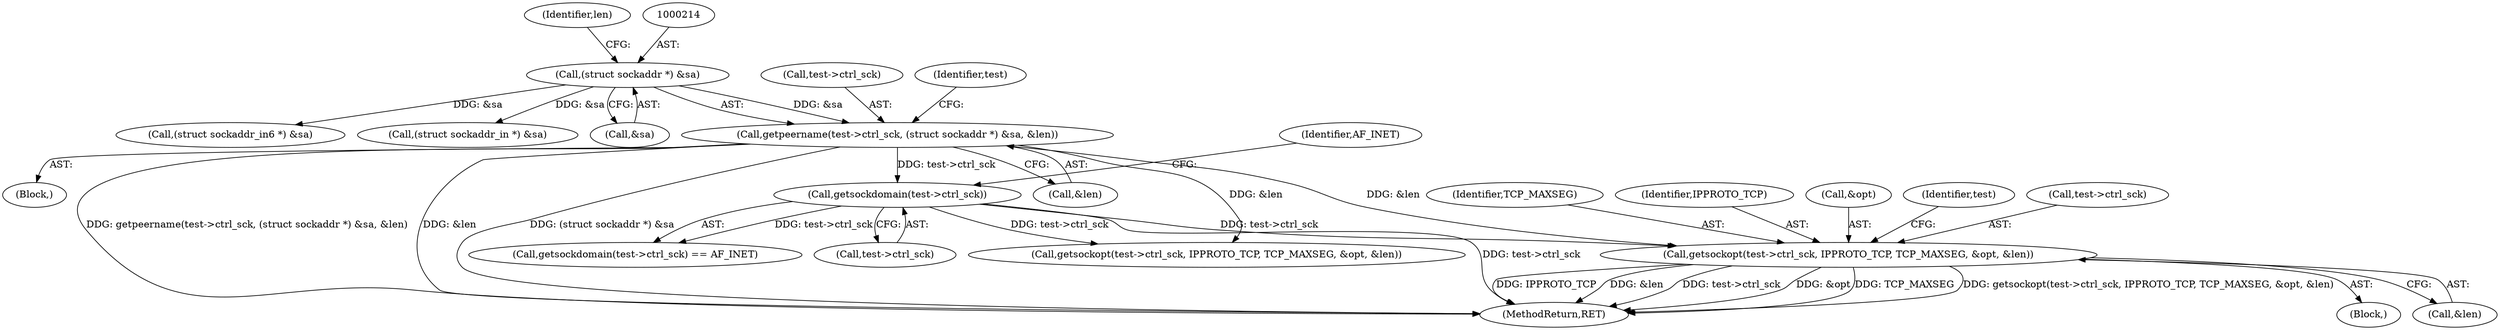 digraph "0_iperf_91f2fa59e8ed80dfbf400add0164ee0e508e412a_49@API" {
"1000338" [label="(Call,getsockopt(test->ctrl_sck, IPPROTO_TCP, TCP_MAXSEG, &opt, &len))"];
"1000221" [label="(Call,getsockdomain(test->ctrl_sck))"];
"1000209" [label="(Call,getpeername(test->ctrl_sck, (struct sockaddr *) &sa, &len))"];
"1000213" [label="(Call,(struct sockaddr *) &sa)"];
"1000209" [label="(Call,getpeername(test->ctrl_sck, (struct sockaddr *) &sa, &len))"];
"1000204" [label="(Block,)"];
"1000338" [label="(Call,getsockopt(test->ctrl_sck, IPPROTO_TCP, TCP_MAXSEG, &opt, &len))"];
"1000409" [label="(MethodReturn,RET)"];
"1000220" [label="(Call,getsockdomain(test->ctrl_sck) == AF_INET)"];
"1000218" [label="(Identifier,len)"];
"1000252" [label="(Call,(struct sockaddr_in6 *) &sa)"];
"1000210" [label="(Call,test->ctrl_sck)"];
"1000343" [label="(Identifier,TCP_MAXSEG)"];
"1000342" [label="(Identifier,IPPROTO_TCP)"];
"1000333" [label="(Block,)"];
"1000344" [label="(Call,&opt)"];
"1000217" [label="(Call,&len)"];
"1000395" [label="(Call,getsockopt(test->ctrl_sck, IPPROTO_TCP, TCP_MAXSEG, &opt, &len))"];
"1000229" [label="(Call,(struct sockaddr_in *) &sa)"];
"1000213" [label="(Call,(struct sockaddr *) &sa)"];
"1000221" [label="(Call,getsockdomain(test->ctrl_sck))"];
"1000215" [label="(Call,&sa)"];
"1000346" [label="(Call,&len)"];
"1000350" [label="(Identifier,test)"];
"1000223" [label="(Identifier,test)"];
"1000225" [label="(Identifier,AF_INET)"];
"1000222" [label="(Call,test->ctrl_sck)"];
"1000339" [label="(Call,test->ctrl_sck)"];
"1000338" -> "1000333"  [label="AST: "];
"1000338" -> "1000346"  [label="CFG: "];
"1000339" -> "1000338"  [label="AST: "];
"1000342" -> "1000338"  [label="AST: "];
"1000343" -> "1000338"  [label="AST: "];
"1000344" -> "1000338"  [label="AST: "];
"1000346" -> "1000338"  [label="AST: "];
"1000350" -> "1000338"  [label="CFG: "];
"1000338" -> "1000409"  [label="DDG: test->ctrl_sck"];
"1000338" -> "1000409"  [label="DDG: &opt"];
"1000338" -> "1000409"  [label="DDG: TCP_MAXSEG"];
"1000338" -> "1000409"  [label="DDG: getsockopt(test->ctrl_sck, IPPROTO_TCP, TCP_MAXSEG, &opt, &len)"];
"1000338" -> "1000409"  [label="DDG: IPPROTO_TCP"];
"1000338" -> "1000409"  [label="DDG: &len"];
"1000221" -> "1000338"  [label="DDG: test->ctrl_sck"];
"1000209" -> "1000338"  [label="DDG: &len"];
"1000221" -> "1000220"  [label="AST: "];
"1000221" -> "1000222"  [label="CFG: "];
"1000222" -> "1000221"  [label="AST: "];
"1000225" -> "1000221"  [label="CFG: "];
"1000221" -> "1000409"  [label="DDG: test->ctrl_sck"];
"1000221" -> "1000220"  [label="DDG: test->ctrl_sck"];
"1000209" -> "1000221"  [label="DDG: test->ctrl_sck"];
"1000221" -> "1000395"  [label="DDG: test->ctrl_sck"];
"1000209" -> "1000204"  [label="AST: "];
"1000209" -> "1000217"  [label="CFG: "];
"1000210" -> "1000209"  [label="AST: "];
"1000213" -> "1000209"  [label="AST: "];
"1000217" -> "1000209"  [label="AST: "];
"1000223" -> "1000209"  [label="CFG: "];
"1000209" -> "1000409"  [label="DDG: getpeername(test->ctrl_sck, (struct sockaddr *) &sa, &len)"];
"1000209" -> "1000409"  [label="DDG: &len"];
"1000209" -> "1000409"  [label="DDG: (struct sockaddr *) &sa"];
"1000213" -> "1000209"  [label="DDG: &sa"];
"1000209" -> "1000395"  [label="DDG: &len"];
"1000213" -> "1000215"  [label="CFG: "];
"1000214" -> "1000213"  [label="AST: "];
"1000215" -> "1000213"  [label="AST: "];
"1000218" -> "1000213"  [label="CFG: "];
"1000213" -> "1000229"  [label="DDG: &sa"];
"1000213" -> "1000252"  [label="DDG: &sa"];
}

